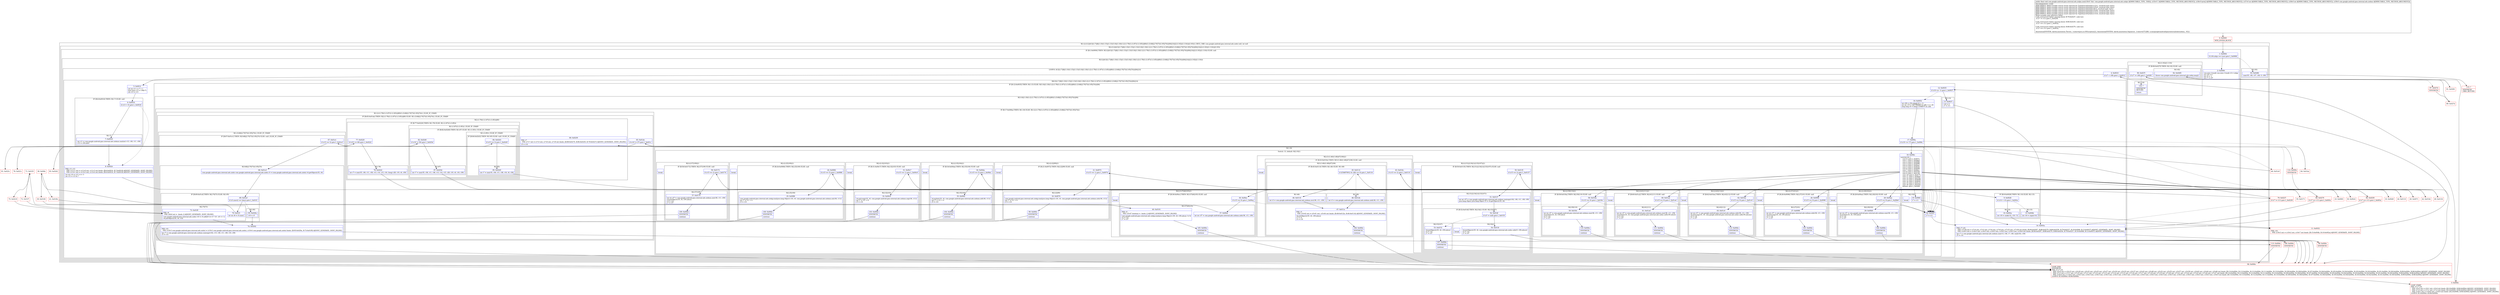 digraph "CFG forcom.google.android.gms.internal.ads.zzdpn.zza(Ljava\/lang\/Object;[BIILcom\/google\/android\/gms\/internal\/ads\/zzdmn;)V" {
subgraph cluster_Region_3406669 {
label = "R(1:(2:(3:2|(6:5|(1:7)|8|(1:10)(1:15)|(1:13)(3:16|(1:18)(1:(2:(1:78)(1:(1:87)(1:(1:85)))|80)(1:(3:68|(2:70|73)(1:95)|74)))|94)|14)|(2:(1:92)|(1:116)))|(1:93))) | DECL_VAR: com.google.android.gms.internal.ads.zzdoi null, int null\l";
node [shape=record,color=blue];
subgraph cluster_Region_1602614570 {
label = "R(2:(3:2|(6:5|(1:7)|8|(1:10)(1:15)|(1:13)(3:16|(1:18)(1:(2:(1:78)(1:(1:87)(1:(1:85)))|80)(1:(3:68|(2:70|73)(1:95)|74)))|94)|14)|(2:(1:92)|(1:116)))|(1:93))";
node [shape=record,color=blue];
subgraph cluster_IfRegion_893728585 {
label = "IF [B:1:0x0004] THEN: R(3:2|(6:5|(1:7)|8|(1:10)(1:15)|(1:13)(3:16|(1:18)(1:(2:(1:78)(1:(1:87)(1:(1:85)))|80)(1:(3:68|(2:70|73)(1:95)|74)))|94)|14)|(2:(1:92)|(1:116))) ELSE: null";
node [shape=record,color=blue];
Node_1 [shape=record,label="{1\:\ 0x0004|if (r34.zzhjx == true) goto L_0x0006\l}"];
subgraph cluster_Region_385611043 {
label = "R(3:2|(6:5|(1:7)|8|(1:10)(1:15)|(1:13)(3:16|(1:18)(1:(2:(1:78)(1:(1:87)(1:(1:85)))|80)(1:(3:68|(2:70|73)(1:95)|74)))|94)|14)|(2:(1:92)|(1:116)))";
node [shape=record,color=blue];
Node_2 [shape=record,label="{2\:\ 0x0006|sun.misc.Unsafe sun.misc.Unsafe r4 = zzhjp\lint r16 = 0\lint r5 = \-1\lint r7 = r37\l}"];
subgraph cluster_LoopRegion_1279011393 {
label = "LOOP:0: (6:5|(1:7)|8|(1:10)(1:15)|(1:13)(3:16|(1:18)(1:(2:(1:78)(1:(1:87)(1:(1:85)))|80)(1:(3:68|(2:70|73)(1:95)|74)))|94)|14)";
node [shape=record,color=blue];
Node_4 [shape=record,label="{4\:\ 0x0010|if (r7 \< r38) goto L_0x0012\l}"];
subgraph cluster_Region_532784880 {
label = "R(6:5|(1:7)|8|(1:10)(1:15)|(1:13)(3:16|(1:18)(1:(2:(1:78)(1:(1:87)(1:(1:85)))|80)(1:(3:68|(2:70|73)(1:95)|74)))|94)|14)";
node [shape=record,color=blue];
Node_5 [shape=record,label="{5\:\ 0x0012|int int r11 = r7 + 1\lbyte byte r13 = r36[r7]\lint r13 = r13\l}"];
subgraph cluster_IfRegion_1562906243 {
label = "IF [B:6:0x0016] THEN: R(1:7) ELSE: null";
node [shape=record,color=blue];
Node_6 [shape=record,label="{6\:\ 0x0016|if (r13 \< 0) goto L_0x0018\l}"];
subgraph cluster_Region_387914576 {
label = "R(1:7)";
node [shape=record,color=blue];
Node_7 [shape=record,label="{7\:\ 0x0018|int r11 = com.google.android.gms.internal.ads.zzdmm.zza((int) r13, r36, r11, r39)\lr13 = r39.zzhcl\l}"];
}
}
Node_8 [shape=record,label="{8\:\ 0x0024|PHI: r11 r13 \l  PHI: (r11v1 int) = (r11v0 int), (r11v3 int) binds: [B:6:0x0016, B:7:0x0018] A[DONT_GENERATE, DONT_INLINE]\l  PHI: (r13v1 int) = (r13v3 int), (r13v4 int) binds: [B:6:0x0016, B:7:0x0018] A[DONT_GENERATE, DONT_INLINE]\l|int int r14 = r13 \>\>\> 3\lint r15 = r13 & 7\l}"];
subgraph cluster_IfRegion_1667583350 {
label = "IF [B:9:0x0028] THEN: R(1:10) ELSE: R(1:15)";
node [shape=record,color=blue];
Node_9 [shape=record,label="{9\:\ 0x0028|if (r14 \> r5) goto L_0x002a\l}"];
subgraph cluster_Region_931121080 {
label = "R(1:10)";
node [shape=record,color=blue];
Node_10 [shape=record,label="{10\:\ 0x002a|int r16 = zzak(r14, r16 \/ 3)\l}"];
}
subgraph cluster_Region_168776379 {
label = "R(1:15)";
node [shape=record,color=blue];
Node_15 [shape=record,label="{15\:\ 0x004b|int r16 = zzgx(r14)\l}"];
}
}
subgraph cluster_IfRegion_1045134574 {
label = "IF [B:12:0x0035] THEN: R(1:13) ELSE: R(3:16|(1:18)(1:(2:(1:78)(1:(1:87)(1:(1:85)))|80)(1:(3:68|(2:70|73)(1:95)|74)))|94)";
node [shape=record,color=blue];
Node_12 [shape=record,label="{12\:\ 0x0035|if (r16 == \-1) goto L_0x0037\l}"];
subgraph cluster_Region_1004936209 {
label = "R(1:13)";
node [shape=record,color=blue];
Node_13 [shape=record,label="{13\:\ 0x0037|r16 = 0\lr7 = r11\l}"];
}
subgraph cluster_Region_1319205654 {
label = "R(3:16|(1:18)(1:(2:(1:78)(1:(1:87)(1:(1:85)))|80)(1:(3:68|(2:70|73)(1:95)|74)))|94)";
node [shape=record,color=blue];
Node_16 [shape=record,label="{16\:\ 0x0052|int r28 = r34.zzhjq[r16 + 1]\lint int r19 = (267386880 & r28) \>\>\> 20\llong long r6 = (long) (1048575 & r28)\l}"];
subgraph cluster_IfRegion_705925699 {
label = "IF [B:17:0x006a] THEN: R(1:18) ELSE: R(1:(2:(1:78)(1:(1:87)(1:(1:85)))|80)(1:(3:68|(2:70|73)(1:95)|74)))";
node [shape=record,color=blue];
Node_17 [shape=record,label="{17\:\ 0x006a|if (r19 \<= 17) goto L_0x006c\l}"];
subgraph cluster_Region_688809531 {
label = "R(1:18)";
node [shape=record,color=blue];
subgraph cluster_SwitchRegion_898125432 {
label = "Switch: 13, default: R(2:19|1)";
node [shape=record,color=blue];
Node_18 [shape=record,label="{18\:\ 0x006c|switch(r19) \{\l    case 0: goto L_0x0071;\l    case 1: goto L_0x0083;\l    case 2: goto L_0x0096;\l    case 3: goto L_0x0096;\l    case 4: goto L_0x00ae;\l    case 5: goto L_0x00c6;\l    case 6: goto L_0x00d9;\l    case 7: goto L_0x00ec;\l    case 8: goto L_0x010d;\l    case 9: goto L_0x0134;\l    case 10: goto L_0x0171;\l    case 11: goto L_0x00ae;\l    case 12: goto L_0x018a;\l    case 13: goto L_0x00d9;\l    case 14: goto L_0x00c6;\l    case 15: goto L_0x01a2;\l    case 16: goto L_0x01be;\l    default: goto L_0x006f;\l\}\l}"];
subgraph cluster_Region_913836484 {
label = "R(2:(2:22|99)|1)";
node [shape=record,color=blue];
subgraph cluster_IfRegion_839015405 {
label = "IF [B:21:0x0072] THEN: R(2:22|99) ELSE: null";
node [shape=record,color=blue];
Node_21 [shape=record,label="{21\:\ 0x0072|if (r15 == 1) goto L_0x0074\l}"];
subgraph cluster_Region_649364870 {
label = "R(2:22|99)";
node [shape=record,color=blue];
Node_22 [shape=record,label="{22\:\ 0x0074|com.google.android.gms.internal.ads.zzdqy.zza((java.lang.Object) r35, r6, com.google.android.gms.internal.ads.zzdmm.zzh(r36, r11))\lint r7 = r11 + 8\lr5 = r14\l}"];
Node_99 [shape=record,label="{99\:\ 0x000e|SYNTHETIC\l|continue\l}"];
}
}
Node_InsnContainer_1185187460 [shape=record,label="{|break\l}"];
}
subgraph cluster_Region_1514610278 {
label = "R(2:(2:25|100)|1)";
node [shape=record,color=blue];
subgraph cluster_IfRegion_1223385642 {
label = "IF [B:24:0x0084] THEN: R(2:25|100) ELSE: null";
node [shape=record,color=blue];
Node_24 [shape=record,label="{24\:\ 0x0084|if (r15 == 5) goto L_0x0086\l}"];
subgraph cluster_Region_1067604365 {
label = "R(2:25|100)";
node [shape=record,color=blue];
Node_25 [shape=record,label="{25\:\ 0x0086|com.google.android.gms.internal.ads.zzdqy.zza((java.lang.Object) r35, r6, com.google.android.gms.internal.ads.zzdmm.zzi(r36, r11))\lint r7 = r11 + 4\lr5 = r14\l}"];
Node_100 [shape=record,label="{100\:\ 0x000e|SYNTHETIC\l|continue\l}"];
}
}
Node_InsnContainer_10650795 [shape=record,label="{|break\l}"];
}
subgraph cluster_Region_1986173778 {
label = "R(2:(2:27|101)|1)";
node [shape=record,color=blue];
subgraph cluster_IfRegion_100426780 {
label = "IF [B:26:0x0096] THEN: R(2:27|101) ELSE: null";
node [shape=record,color=blue];
Node_26 [shape=record,label="{26\:\ 0x0096|if (r15 == 0) goto L_0x0098\l}"];
subgraph cluster_Region_1140568091 {
label = "R(2:27|101)";
node [shape=record,color=blue];
Node_27 [shape=record,label="{27\:\ 0x0098|int int r37 = com.google.android.gms.internal.ads.zzdmm.zzb(r36, r11, r39)\lr4.putLong(r35, r6, r39.zzhcm)\lr5 = r14\lr7 = r37\l}"];
Node_101 [shape=record,label="{101\:\ 0x000e|SYNTHETIC\l|continue\l}"];
}
}
Node_InsnContainer_336638908 [shape=record,label="{|break\l}"];
}
subgraph cluster_Region_1984310134 {
label = "R(2:(2:29|102)|1)";
node [shape=record,color=blue];
subgraph cluster_IfRegion_415055414 {
label = "IF [B:28:0x00ae] THEN: R(2:29|102) ELSE: null";
node [shape=record,color=blue];
Node_28 [shape=record,label="{28\:\ 0x00ae|if (r15 == 0) goto L_0x00b0\l}"];
subgraph cluster_Region_291707406 {
label = "R(2:29|102)";
node [shape=record,color=blue];
Node_29 [shape=record,label="{29\:\ 0x00b0|int int r37 = com.google.android.gms.internal.ads.zzdmm.zza(r36, r11, r39)\lr4.putInt(r35, r6, r39.zzhcl)\lr5 = r14\lr7 = r37\l}"];
Node_102 [shape=record,label="{102\:\ 0x000e|SYNTHETIC\l|continue\l}"];
}
}
Node_InsnContainer_1658154697 [shape=record,label="{|break\l}"];
}
subgraph cluster_Region_9421258 {
label = "R(2:(2:32|103)|1)";
node [shape=record,color=blue];
subgraph cluster_IfRegion_952157183 {
label = "IF [B:31:0x00c7] THEN: R(2:32|103) ELSE: null";
node [shape=record,color=blue];
Node_31 [shape=record,label="{31\:\ 0x00c7|if (r15 == 1) goto L_0x00c9\l}"];
subgraph cluster_Region_1406531960 {
label = "R(2:32|103)";
node [shape=record,color=blue];
Node_32 [shape=record,label="{32\:\ 0x00c9|r4.putLong(r35, r6, com.google.android.gms.internal.ads.zzdmm.zzg(r36, r11))\lint r7 = r11 + 8\lr5 = r14\l}"];
Node_103 [shape=record,label="{103\:\ 0x000e|SYNTHETIC\l|continue\l}"];
}
}
Node_InsnContainer_294854452 [shape=record,label="{|break\l}"];
}
subgraph cluster_Region_1447660523 {
label = "R(2:(2:35|104)|1)";
node [shape=record,color=blue];
subgraph cluster_IfRegion_732499199 {
label = "IF [B:34:0x00da] THEN: R(2:35|104) ELSE: null";
node [shape=record,color=blue];
Node_34 [shape=record,label="{34\:\ 0x00da|if (r15 == 5) goto L_0x00dc\l}"];
subgraph cluster_Region_441343180 {
label = "R(2:35|104)";
node [shape=record,color=blue];
Node_35 [shape=record,label="{35\:\ 0x00dc|r4.putInt(r35, r6, com.google.android.gms.internal.ads.zzdmm.zzf(r36, r11))\lint r7 = r11 + 4\lr5 = r14\l}"];
Node_104 [shape=record,label="{104\:\ 0x000e|SYNTHETIC\l|continue\l}"];
}
}
Node_InsnContainer_530777293 [shape=record,label="{|break\l}"];
}
subgraph cluster_Region_1633425250 {
label = "R(2:(3:37|40|105)|1)";
node [shape=record,color=blue];
subgraph cluster_IfRegion_1293107474 {
label = "IF [B:36:0x00ec] THEN: R(3:37|40|105) ELSE: null";
node [shape=record,color=blue];
Node_36 [shape=record,label="{36\:\ 0x00ec|if (r15 == 0) goto L_0x00ee\l}"];
subgraph cluster_Region_249450718 {
label = "R(3:37|40|105)";
node [shape=record,color=blue];
Node_37 [shape=record,label="{37\:\ 0x00ee|int int r37 = com.google.android.gms.internal.ads.zzdmm.zzb(r36, r11, r39)\l}"];
Node_40 [shape=record,label="{40\:\ 0x0101|PHI: r5 \l  PHI: (r5v47 boolean) =  binds: [] A[DONT_GENERATE, DONT_INLINE]\l|com.google.android.gms.internal.ads.zzdqy.zza((java.lang.Object) r35, r6, r39.zzhcm != 0)\lr5 = r14\lr7 = r37\l}"];
Node_105 [shape=record,label="{105\:\ 0x000e|SYNTHETIC\l|continue\l}"];
}
}
Node_InsnContainer_1749012162 [shape=record,label="{|break\l}"];
}
subgraph cluster_Region_1915946749 {
label = "R(2:(3:(1:46)(1:48)|47|106)|1)";
node [shape=record,color=blue];
subgraph cluster_IfRegion_1009687048 {
label = "IF [B:43:0x010e] THEN: R(3:(1:46)(1:48)|47|106) ELSE: null";
node [shape=record,color=blue];
Node_43 [shape=record,label="{43\:\ 0x010e|if (r15 == 2) goto L_0x0110\l}"];
subgraph cluster_Region_78335222 {
label = "R(3:(1:46)(1:48)|47|106)";
node [shape=record,color=blue];
subgraph cluster_IfRegion_221399393 {
label = "IF [B:45:0x0114] THEN: R(1:46) ELSE: R(1:48)";
node [shape=record,color=blue];
Node_45 [shape=record,label="{45\:\ 0x0114|if ((536870912 & r28) == 0) goto L_0x0116\l}"];
subgraph cluster_Region_1773298747 {
label = "R(1:46)";
node [shape=record,color=blue];
Node_46 [shape=record,label="{46\:\ 0x0116|int r5 = com.google.android.gms.internal.ads.zzdmm.zzc(r36, r11, r39)\l}"];
}
subgraph cluster_Region_1156658542 {
label = "R(1:48)";
node [shape=record,color=blue];
Node_48 [shape=record,label="{48\:\ 0x012b|int r5 = com.google.android.gms.internal.ads.zzdmm.zzd(r36, r11, r39)\l}"];
}
}
Node_47 [shape=record,label="{47\:\ 0x011e|PHI: r5 \l  PHI: (r5v42 int) = (r5v41 int), (r5v44 int) binds: [B:48:0x012b, B:46:0x0116] A[DONT_GENERATE, DONT_INLINE]\l|r4.putObject(r35, r6, r39.zzhcn)\lr7 = r5\lr5 = r14\l}"];
Node_106 [shape=record,label="{106\:\ 0x000e|SYNTHETIC\l|continue\l}"];
}
}
Node_InsnContainer_1974591770 [shape=record,label="{|break\l}"];
}
subgraph cluster_Region_1960251337 {
label = "R(2:(2:51|(2:54|1)(2:53|107))|1)";
node [shape=record,color=blue];
subgraph cluster_IfRegion_47147337 {
label = "IF [B:50:0x0135] THEN: R(2:51|(2:54|1)(2:53|107)) ELSE: null";
node [shape=record,color=blue];
Node_50 [shape=record,label="{50\:\ 0x0135|if (r15 == 2) goto L_0x0137\l}"];
subgraph cluster_Region_219251975 {
label = "R(2:51|(2:54|1)(2:53|107))";
node [shape=record,color=blue];
Node_51 [shape=record,label="{51\:\ 0x0137|int int r37 = com.google.android.gms.internal.ads.zzdmm.zza(zzgr(r16), r36, r11, r38, r39)\ljava.lang.Object java.lang.Object r5 = r4.getObject(r35, r6)\l}"];
subgraph cluster_IfRegion_24689479 {
label = "IF [B:52:0x014f] THEN: R(2:54|1) ELSE: R(2:53|107)";
node [shape=record,color=blue];
Node_52 [shape=record,label="{52\:\ 0x014f|if (r5 != null) goto L_0x015f\l}"];
subgraph cluster_Region_1903408100 {
label = "R(2:54|1)";
node [shape=record,color=blue];
Node_54 [shape=record,label="{54\:\ 0x015f|r4.putObject(r35, r6, com.google.android.gms.internal.ads.zzdoc.zzb(r5, r39.zzhcn))\lr5 = r14\lr7 = r37\l}"];
Node_InsnContainer_1644725839 [shape=record,label="{|break\l}"];
}
subgraph cluster_Region_431175994 {
label = "R(2:53|107)";
node [shape=record,color=blue];
Node_53 [shape=record,label="{53\:\ 0x0151|r4.putObject(r35, r6, r39.zzhcn)\lr5 = r14\lr7 = r37\l}"];
Node_107 [shape=record,label="{107\:\ 0x000e|SYNTHETIC\l|continue\l}"];
}
}
}
}
Node_InsnContainer_149315613 [shape=record,label="{|break\l}"];
}
subgraph cluster_Region_1923479850 {
label = "R(2:(2:57|109)|1)";
node [shape=record,color=blue];
subgraph cluster_IfRegion_1642218267 {
label = "IF [B:56:0x0172] THEN: R(2:57|109) ELSE: null";
node [shape=record,color=blue];
Node_56 [shape=record,label="{56\:\ 0x0172|if (r15 == 2) goto L_0x0174\l}"];
subgraph cluster_Region_1201740294 {
label = "R(2:57|109)";
node [shape=record,color=blue];
Node_57 [shape=record,label="{57\:\ 0x0174|int int r37 = com.google.android.gms.internal.ads.zzdmm.zze(r36, r11, r39)\lr4.putObject(r35, r6, r39.zzhcn)\lr5 = r14\lr7 = r37\l}"];
Node_109 [shape=record,label="{109\:\ 0x000e|SYNTHETIC\l|continue\l}"];
}
}
Node_InsnContainer_1044388336 [shape=record,label="{|break\l}"];
}
subgraph cluster_Region_408738441 {
label = "R(2:(2:59|110)|1)";
node [shape=record,color=blue];
subgraph cluster_IfRegion_917407204 {
label = "IF [B:58:0x018a] THEN: R(2:59|110) ELSE: null";
node [shape=record,color=blue];
Node_58 [shape=record,label="{58\:\ 0x018a|if (r15 == 0) goto L_0x018c\l}"];
subgraph cluster_Region_1184470600 {
label = "R(2:59|110)";
node [shape=record,color=blue];
Node_59 [shape=record,label="{59\:\ 0x018c|int int r37 = com.google.android.gms.internal.ads.zzdmm.zza(r36, r11, r39)\lr4.putInt(r35, r6, r39.zzhcl)\lr5 = r14\lr7 = r37\l}"];
Node_110 [shape=record,label="{110\:\ 0x000e|SYNTHETIC\l|continue\l}"];
}
}
Node_InsnContainer_587314967 [shape=record,label="{|break\l}"];
}
subgraph cluster_Region_2117101300 {
label = "R(2:(2:61|111)|1)";
node [shape=record,color=blue];
subgraph cluster_IfRegion_2123933667 {
label = "IF [B:60:0x01a2] THEN: R(2:61|111) ELSE: null";
node [shape=record,color=blue];
Node_60 [shape=record,label="{60\:\ 0x01a2|if (r15 == 0) goto L_0x01a4\l}"];
subgraph cluster_Region_706339308 {
label = "R(2:61|111)";
node [shape=record,color=blue];
Node_61 [shape=record,label="{61\:\ 0x01a4|int int r37 = com.google.android.gms.internal.ads.zzdmm.zza(r36, r11, r39)\lr4.putInt(r35, r6, com.google.android.gms.internal.ads.zzdnc.zzft(r39.zzhcl))\lr5 = r14\lr7 = r37\l}"];
Node_111 [shape=record,label="{111\:\ 0x000e|SYNTHETIC\l|continue\l}"];
}
}
Node_InsnContainer_1082224475 [shape=record,label="{|break\l}"];
}
subgraph cluster_Region_1056402768 {
label = "R(2:(2:63|112)|1)";
node [shape=record,color=blue];
subgraph cluster_IfRegion_132389976 {
label = "IF [B:62:0x01be] THEN: R(2:63|112) ELSE: null";
node [shape=record,color=blue];
Node_62 [shape=record,label="{62\:\ 0x01be|if (r15 == 0) goto L_0x01c0\l}"];
subgraph cluster_Region_711161724 {
label = "R(2:63|112)";
node [shape=record,color=blue];
Node_63 [shape=record,label="{63\:\ 0x01c0|int int r37 = com.google.android.gms.internal.ads.zzdmm.zzb(r36, r11, r39)\lr4.putLong(r35, r6, com.google.android.gms.internal.ads.zzdnc.zzfi(r39.zzhcm))\lr5 = r14\lr7 = r37\l}"];
Node_112 [shape=record,label="{112\:\ 0x000e|SYNTHETIC\l|continue\l}"];
}
}
Node_InsnContainer_283171990 [shape=record,label="{|break\l}"];
}
subgraph cluster_Region_1319509670 {
label = "R(2:19|1)";
node [shape=record,color=blue];
Node_19 [shape=record,label="{19\:\ 0x006f|r7 = r11\l}"];
Node_InsnContainer_1838813112 [shape=record,label="{|break\l}"];
}
}
}
subgraph cluster_Region_648699623 {
label = "R(1:(2:(1:78)(1:(1:87)(1:(1:85)))|80)(1:(3:68|(2:70|73)(1:95)|74))) | ELSE_IF_CHAIN\l";
node [shape=record,color=blue];
subgraph cluster_IfRegion_1910328886 {
label = "IF [B:65:0x01de] THEN: R(2:(1:78)(1:(1:87)(1:(1:85)))|80) ELSE: R(1:(3:68|(2:70|73)(1:95)|74)) | ELSE_IF_CHAIN\l";
node [shape=record,color=blue];
Node_65 [shape=record,label="{65\:\ 0x01de|if (r19 != 27) goto L_0x021c\l}"];
subgraph cluster_Region_743613403 {
label = "R(2:(1:78)(1:(1:87)(1:(1:85)))|80)";
node [shape=record,color=blue];
subgraph cluster_IfRegion_1849391149 {
label = "IF [B:77:0x0220] THEN: R(1:78) ELSE: R(1:(1:87)(1:(1:85)))";
node [shape=record,color=blue];
Node_77 [shape=record,label="{77\:\ 0x0220|if (r19 \<= 49) goto L_0x0222\l}"];
subgraph cluster_Region_1168961607 {
label = "R(1:78)";
node [shape=record,color=blue];
Node_78 [shape=record,label="{78\:\ 0x0222|int r7 = zza(r35, r36, r11, r38, r13, r14, r15, r16, (long) r28, r19, r6, r39)\l}"];
}
subgraph cluster_Region_598878863 {
label = "R(1:(1:87)(1:(1:85))) | ELSE_IF_CHAIN\l";
node [shape=record,color=blue];
subgraph cluster_IfRegion_1477209635 {
label = "IF [B:82:0x0240] THEN: R(1:87) ELSE: R(1:(1:85)) | ELSE_IF_CHAIN\l";
node [shape=record,color=blue];
Node_82 [shape=record,label="{82\:\ 0x0240|if (r19 != 50) goto L_0x025d\l}"];
subgraph cluster_Region_212315469 {
label = "R(1:87)";
node [shape=record,color=blue];
Node_87 [shape=record,label="{87\:\ 0x025d|int r7 = zza(r35, r36, r11, r38, r13, r14, r15, r28, r19, r6, r16, r39)\l}"];
}
subgraph cluster_Region_891311619 {
label = "R(1:(1:85)) | ELSE_IF_CHAIN\l";
node [shape=record,color=blue];
subgraph cluster_IfRegion_1953332516 {
label = "IF [B:84:0x0243] THEN: R(1:85) ELSE: null | ELSE_IF_CHAIN\l";
node [shape=record,color=blue];
Node_84 [shape=record,label="{84\:\ 0x0243|if (r15 == 2) goto L_0x0245\l}"];
subgraph cluster_Region_1777212475 {
label = "R(1:85)";
node [shape=record,color=blue];
Node_85 [shape=record,label="{85\:\ 0x0245|int r7 = zza(r35, r36, r11, r38, r16, r6, r39)\l}"];
}
}
}
}
}
}
Node_80 [shape=record,label="{80\:\ 0x0239|PHI: r7 \l  PHI: (r7v7 int) = (r7v5 int), (r7v6 int), (r7v8 int) binds: [B:88:0x0279, B:86:0x0259, B:79:0x0237] A[DONT_GENERATE, DONT_INLINE]\l|r5 = r14\l}"];
}
subgraph cluster_Region_150632656 {
label = "R(1:(3:68|(2:70|73)(1:95)|74)) | ELSE_IF_CHAIN\l";
node [shape=record,color=blue];
subgraph cluster_IfRegion_917395432 {
label = "IF [B:67:0x01e1] THEN: R(3:68|(2:70|73)(1:95)|74) ELSE: null | ELSE_IF_CHAIN\l";
node [shape=record,color=blue];
Node_67 [shape=record,label="{67\:\ 0x01e1|if (r15 == 2) goto L_0x01e3\l}"];
subgraph cluster_Region_1700604188 {
label = "R(3:68|(2:70|73)(1:95)|74)";
node [shape=record,color=blue];
Node_68 [shape=record,label="{68\:\ 0x01e3|com.google.android.gms.internal.ads.zzdoi com.google.android.gms.internal.ads.zzdoi r5 = (com.google.android.gms.internal.ads.zzdoi) r4.getObject(r35, r6)\l}"];
subgraph cluster_IfRegion_796922068 {
label = "IF [B:69:0x01ef] THEN: R(2:70|73) ELSE: R(1:95)";
node [shape=record,color=blue];
Node_69 [shape=record,label="{69\:\ 0x01ef|if (r5.zzavi() == false) goto L_0x01f1\l}"];
subgraph cluster_Region_1878841385 {
label = "R(2:70|73)";
node [shape=record,color=blue];
Node_70 [shape=record,label="{70\:\ 0x01f1|int int r8 = r5.size()\l}"];
Node_73 [shape=record,label="{73\:\ 0x01f9|PHI: r8 \l  PHI: (r8v6 int) =  binds: [] A[DONT_GENERATE, DONT_INLINE]\l|com.google.android.gms.internal.ads.zzdoi r10 = r5.zzfl(r8 == 0 ? 10 : r8 \<\< 1)\lr4.putObject(r35, r6, r10)\l}"];
}
subgraph cluster_Region_884426732 {
label = "R(1:95)";
node [shape=record,color=blue];
Node_95 [shape=record,label="{95\:\ 0x029a|r10 = r5\l}"];
}
}
Node_74 [shape=record,label="{74\:\ 0x0202|PHI: r10 \l  PHI: (r10v3 com.google.android.gms.internal.ads.zzdoi) = (r10v2 com.google.android.gms.internal.ads.zzdoi), (r10v4 com.google.android.gms.internal.ads.zzdoi) binds: [B:95:0x029a, B:73:0x01f9] A[DONT_GENERATE, DONT_INLINE]\l|int r7 = com.google.android.gms.internal.ads.zzdmm.zza(zzgr(r16), r13, r36, r11, r38, r10, r39)\lr5 = r14\l}"];
}
}
}
}
}
}
Node_94 [shape=record,label="{94\:\ 0x0297|r7 = r11\l}"];
}
}
Node_14 [shape=record,label="{14\:\ 0x003a|PHI: r7 r16 \l  PHI: (r7v26 int) = (r7v4 int), (r7v5 int), (r7v6 int), (r7v8 int), (r7v25 int), (r7v28 int) binds: [B:94:0x0297, B:88:0x0279, B:86:0x0259, B:79:0x0237, B:19:0x006f, B:13:0x0037] A[DONT_GENERATE, DONT_INLINE]\l  PHI: (r16v5 int) = (r16v3 int), (r16v3 int), (r16v3 int), (r16v3 int), (r16v3 int), (r16v6 int) binds: [B:94:0x0297, B:88:0x0279, B:86:0x0259, B:79:0x0237, B:19:0x006f, B:13:0x0037] A[DONT_GENERATE, DONT_INLINE]\l|int r7 = com.google.android.gms.internal.ads.zzdmm.zza(r13, r36, r7, r38, zzal(r35), r39)\lr5 = r14\l}"];
}
}
subgraph cluster_Region_2094219854 {
label = "R(2:(1:92)|(1:116))";
node [shape=record,color=blue];
subgraph cluster_IfRegion_1582883600 {
label = "IF [B:90:0x027f] THEN: R(1:92) ELSE: null";
node [shape=record,color=blue];
Node_90 [shape=record,label="{90\:\ 0x027f|if (r7 != r38) goto L_0x0281\l}"];
subgraph cluster_Region_1309145353 {
label = "R(1:92)";
node [shape=record,color=blue];
Node_92 [shape=record,label="{92\:\ 0x0285|throw com.google.android.gms.internal.ads.zzdoj.zzayj()\l}"];
}
}
subgraph cluster_Region_2040540804 {
label = "R(1:116)";
node [shape=record,color=blue];
Node_116 [shape=record,label="{116\:\ ?|SYNTHETIC\lRETURN\l|return\l}"];
}
}
}
}
subgraph cluster_Region_575137176 {
label = "R(1:93)";
node [shape=record,color=blue];
Node_93 [shape=record,label="{93\:\ 0x0286|zza(r35, r36, r37, r38, 0, r39)\l}"];
}
}
}
Node_0 [shape=record,color=red,label="{0\:\ 0x0000|MTH_ENTER_BLOCK\l}"];
Node_3 [shape=record,color=red,label="{3\:\ 0x000e|LOOP_START\lPHI: r5 r7 r16 \l  PHI: (r5v2 int) = (r5v1 int), (r5v4 int) binds: [B:2:0x0006, B:96:0x000e] A[DONT_GENERATE, DONT_INLINE]\l  PHI: (r7v2 int) = (r7v1 int), (r7v3 int) binds: [B:2:0x0006, B:96:0x000e] A[DONT_GENERATE, DONT_INLINE]\l  PHI: (r16v1 int) = (r16v0 int), (r16v4 int) binds: [B:2:0x0006, B:96:0x000e] A[DONT_GENERATE, DONT_INLINE]\lLOOP:0: B:3:0x000e\-\>B:96:0x000e\l}"];
Node_11 [shape=record,color=red,label="{11\:\ 0x0032|PHI: r16 \l  PHI: (r16v3 int) = (r16v2 int), (r16v7 int) binds: [B:15:0x004b, B:10:0x002a] A[DONT_GENERATE, DONT_INLINE]\l}"];
Node_20 [shape=record,color=red,label="{20\:\ 0x0071}"];
Node_23 [shape=record,color=red,label="{23\:\ 0x0083}"];
Node_30 [shape=record,color=red,label="{30\:\ 0x00c6}"];
Node_33 [shape=record,color=red,label="{33\:\ 0x00d9}"];
Node_38 [shape=record,color=red,label="{38\:\ 0x00fe}"];
Node_39 [shape=record,color=red,label="{39\:\ 0x0100}"];
Node_41 [shape=record,color=red,label="{41\:\ 0x010b}"];
Node_42 [shape=record,color=red,label="{42\:\ 0x010d}"];
Node_44 [shape=record,color=red,label="{44\:\ 0x0110}"];
Node_49 [shape=record,color=red,label="{49\:\ 0x0134}"];
Node_55 [shape=record,color=red,label="{55\:\ 0x0171}"];
Node_64 [shape=record,color=red,label="{64\:\ 0x01da}"];
Node_66 [shape=record,color=red,label="{66\:\ 0x01e0}"];
Node_71 [shape=record,color=red,label="{71\:\ 0x01f5}"];
Node_72 [shape=record,color=red,label="{72\:\ 0x01f7}"];
Node_75 [shape=record,color=red,label="{75\:\ 0x0219}"];
Node_76 [shape=record,color=red,label="{76\:\ 0x021c}"];
Node_79 [shape=record,color=red,label="{79\:\ 0x0237|if (r7 != r11) goto L_0x0239\l}"];
Node_81 [shape=record,color=red,label="{81\:\ 0x023c}"];
Node_83 [shape=record,color=red,label="{83\:\ 0x0242}"];
Node_86 [shape=record,color=red,label="{86\:\ 0x0259|if (r7 == r11) goto L_0x003a\l}"];
Node_88 [shape=record,color=red,label="{88\:\ 0x0279|if (r7 == r11) goto L_0x003a\l}"];
Node_89 [shape=record,color=red,label="{89\:\ 0x027d}"];
Node_91 [shape=record,color=red,label="{91\:\ 0x0281}"];
Node_96 [shape=record,color=red,label="{96\:\ 0x000e|LOOP_END\lSYNTHETIC\lPHI: r5 r7 r16 \l  PHI: (r5v4 int) = (r5v15 int), (r5v20 int), (r5v22 int), (r5v25 int), (r5v27 int), (r5v30 int), (r5v35 int), (r5v37 int), (r5v43 int), (r5v48 int), (r5v52 int), (r5v55 int), (r5v57 int), (r5v59 int), (r5v62 int), (r5v64 int), (r5v66 int) binds: [B:114:0x000e, B:113:0x000e, B:112:0x000e, B:111:0x000e, B:110:0x000e, B:109:0x000e, B:108:0x000e, B:107:0x000e, B:106:0x000e, B:105:0x000e, B:104:0x000e, B:103:0x000e, B:102:0x000e, B:101:0x000e, B:100:0x000e, B:99:0x000e, B:98:0x000e] A[DONT_GENERATE, DONT_INLINE]\l  PHI: (r7v3 int) = (r7v7 int), (r7v10 int), (r7v11 int), (r7v12 int), (r7v13 int), (r7v14 int), (r7v15 int), (r7v16 int), (r7v17 int), (r7v18 int), (r7v19 int), (r7v20 int), (r7v21 int), (r7v22 int), (r7v23 int), (r7v24 int), (r7v27 int) binds: [B:114:0x000e, B:113:0x000e, B:112:0x000e, B:111:0x000e, B:110:0x000e, B:109:0x000e, B:108:0x000e, B:107:0x000e, B:106:0x000e, B:105:0x000e, B:104:0x000e, B:103:0x000e, B:102:0x000e, B:101:0x000e, B:100:0x000e, B:99:0x000e, B:98:0x000e] A[DONT_GENERATE, DONT_INLINE]\l  PHI: (r16v4 int) = (r16v3 int), (r16v3 int), (r16v3 int), (r16v3 int), (r16v3 int), (r16v3 int), (r16v3 int), (r16v3 int), (r16v3 int), (r16v3 int), (r16v3 int), (r16v3 int), (r16v3 int), (r16v3 int), (r16v3 int), (r16v3 int), (r16v5 int) binds: [B:114:0x000e, B:113:0x000e, B:112:0x000e, B:111:0x000e, B:110:0x000e, B:109:0x000e, B:108:0x000e, B:107:0x000e, B:106:0x000e, B:105:0x000e, B:104:0x000e, B:103:0x000e, B:102:0x000e, B:101:0x000e, B:100:0x000e, B:99:0x000e, B:98:0x000e] A[DONT_GENERATE, DONT_INLINE]\lLOOP:0: B:3:0x000e\-\>B:96:0x000e\l}"];
Node_97 [shape=record,color=red,label="{97\:\ 0x027d|SYNTHETIC\l}"];
Node_98 [shape=record,color=red,label="{98\:\ 0x000e|SYNTHETIC\l}"];
Node_108 [shape=record,color=red,label="{108\:\ 0x000e|SYNTHETIC\l}"];
Node_113 [shape=record,color=red,label="{113\:\ 0x000e|SYNTHETIC\l}"];
Node_114 [shape=record,color=red,label="{114\:\ 0x000e|SYNTHETIC\l}"];
Node_115 [shape=record,color=red,label="{115\:\ ?|SYNTHETIC\lORIG_RETURN\l}"];
MethodNode[shape=record,label="{public final void com.google.android.gms.internal.ads.zzdpn.zza((r34v0 'this' com.google.android.gms.internal.ads.zzdpn A[IMMUTABLE_TYPE, THIS]), (r35v0 T A[IMMUTABLE_TYPE, METHOD_ARGUMENT]), (r36v0 byte[] A[IMMUTABLE_TYPE, METHOD_ARGUMENT]), (r37v0 int A[IMMUTABLE_TYPE, METHOD_ARGUMENT]), (r38v0 int A[IMMUTABLE_TYPE, METHOD_ARGUMENT]), (r39v0 com.google.android.gms.internal.ads.zzdmn A[IMMUTABLE_TYPE, METHOD_ARGUMENT]))  | INCONSISTENT_CODE\lJADX DEBUG: Multi\-variable search result rejected for TypeSearchVarInfo\{r13v1, resolved type: byte\}\lJADX DEBUG: Multi\-variable search result rejected for TypeSearchVarInfo\{r25v0, resolved type: byte\}\lJADX DEBUG: Multi\-variable search result rejected for TypeSearchVarInfo\{r6v3, resolved type: byte\}\lJADX DEBUG: Multi\-variable search result rejected for TypeSearchVarInfo\{r5v65, resolved type: byte\}\lJADX DEBUG: Multi\-variable search result rejected for TypeSearchVarInfo\{r13v3, resolved type: byte\}\lJADX DEBUG: Multi\-variable search result rejected for TypeSearchVarInfo\{r13v4, resolved type: byte\}\lMulti\-variable type inference failed\lCode restructure failed: missing block: B:79:0x0237, code lost:\l    if (r7 != r11) goto L_0x0239;\l\lCode restructure failed: missing block: B:86:0x0259, code lost:\l    if (r7 == r11) goto L_0x003a;\l\lCode restructure failed: missing block: B:88:0x0279, code lost:\l    if (r7 == r11) goto L_0x003a;\l\lAnnotation[SYSTEM, dalvik.annotation.Throws, \{value=[java.io.IOException]\}], Annotation[SYSTEM, dalvik.annotation.Signature, \{value=[(TT;[BII, Lcom\/google\/android\/gms\/internal\/ads\/zzdmn;, )V]\}]\l}"];
MethodNode -> Node_0;
Node_1 -> Node_2;
Node_1 -> Node_93[style=dashed];
Node_2 -> Node_3;
Node_4 -> Node_5;
Node_4 -> Node_97[style=dashed];
Node_5 -> Node_6;
Node_6 -> Node_7;
Node_6 -> Node_8[style=dashed];
Node_7 -> Node_8;
Node_8 -> Node_9;
Node_9 -> Node_10;
Node_9 -> Node_15[style=dashed];
Node_10 -> Node_11;
Node_15 -> Node_11;
Node_12 -> Node_13;
Node_12 -> Node_16[style=dashed];
Node_13 -> Node_14;
Node_16 -> Node_17;
Node_17 -> Node_18;
Node_17 -> Node_64[style=dashed];
Node_18 -> Node_19;
Node_18 -> Node_20;
Node_18 -> Node_23;
Node_18 -> Node_26;
Node_18 -> Node_28;
Node_18 -> Node_30;
Node_18 -> Node_33;
Node_18 -> Node_36;
Node_18 -> Node_42;
Node_18 -> Node_49;
Node_18 -> Node_55;
Node_18 -> Node_58;
Node_18 -> Node_60;
Node_18 -> Node_62;
Node_21 -> Node_22;
Node_21 -> Node_94[style=dashed];
Node_22 -> Node_99;
Node_99 -> Node_96;
Node_24 -> Node_25;
Node_24 -> Node_94[style=dashed];
Node_25 -> Node_100;
Node_100 -> Node_96;
Node_26 -> Node_27;
Node_26 -> Node_94[style=dashed];
Node_27 -> Node_101;
Node_101 -> Node_96;
Node_28 -> Node_29;
Node_28 -> Node_94[style=dashed];
Node_29 -> Node_102;
Node_102 -> Node_96;
Node_31 -> Node_32;
Node_31 -> Node_94[style=dashed];
Node_32 -> Node_103;
Node_103 -> Node_96;
Node_34 -> Node_35;
Node_34 -> Node_94[style=dashed];
Node_35 -> Node_104;
Node_104 -> Node_96;
Node_36 -> Node_37;
Node_36 -> Node_94[style=dashed];
Node_37 -> Node_38;
Node_40 -> Node_105;
Node_105 -> Node_96;
Node_43 -> Node_44;
Node_43 -> Node_94[style=dashed];
Node_45 -> Node_46;
Node_45 -> Node_48[style=dashed];
Node_46 -> Node_47;
Node_48 -> Node_47;
Node_47 -> Node_106;
Node_106 -> Node_96;
Node_50 -> Node_51;
Node_50 -> Node_94[style=dashed];
Node_51 -> Node_52;
Node_52 -> Node_53[style=dashed];
Node_52 -> Node_54;
Node_54 -> Node_108;
Node_53 -> Node_107;
Node_107 -> Node_96;
Node_56 -> Node_57;
Node_56 -> Node_94[style=dashed];
Node_57 -> Node_109;
Node_109 -> Node_96;
Node_58 -> Node_59;
Node_58 -> Node_94[style=dashed];
Node_59 -> Node_110;
Node_110 -> Node_96;
Node_60 -> Node_61;
Node_60 -> Node_94[style=dashed];
Node_61 -> Node_111;
Node_111 -> Node_96;
Node_62 -> Node_63;
Node_62 -> Node_94[style=dashed];
Node_63 -> Node_112;
Node_112 -> Node_96;
Node_19 -> Node_14;
Node_65 -> Node_66[style=dashed];
Node_65 -> Node_76;
Node_77 -> Node_78;
Node_77 -> Node_81[style=dashed];
Node_78 -> Node_79;
Node_82 -> Node_83[style=dashed];
Node_82 -> Node_87;
Node_87 -> Node_88;
Node_84 -> Node_85;
Node_84 -> Node_94[style=dashed];
Node_85 -> Node_86;
Node_80 -> Node_114;
Node_67 -> Node_68;
Node_67 -> Node_94[style=dashed];
Node_68 -> Node_69;
Node_69 -> Node_70;
Node_69 -> Node_95[style=dashed];
Node_70 -> Node_71;
Node_73 -> Node_74;
Node_95 -> Node_74;
Node_74 -> Node_113;
Node_94 -> Node_14;
Node_14 -> Node_98;
Node_90 -> Node_91;
Node_90 -> Node_116[style=dashed];
Node_93 -> Node_115;
Node_0 -> Node_1;
Node_3 -> Node_4;
Node_11 -> Node_12;
Node_20 -> Node_21;
Node_23 -> Node_24;
Node_30 -> Node_31;
Node_33 -> Node_34;
Node_38 -> Node_39;
Node_38 -> Node_41;
Node_39 -> Node_40;
Node_41 -> Node_40;
Node_42 -> Node_43;
Node_44 -> Node_45;
Node_49 -> Node_50;
Node_55 -> Node_56;
Node_64 -> Node_65;
Node_66 -> Node_67;
Node_71 -> Node_72;
Node_71 -> Node_75;
Node_72 -> Node_73;
Node_75 -> Node_73;
Node_76 -> Node_77;
Node_79 -> Node_14[style=dashed];
Node_79 -> Node_80;
Node_81 -> Node_82;
Node_83 -> Node_84;
Node_86 -> Node_80[style=dashed];
Node_86 -> Node_14;
Node_88 -> Node_80[style=dashed];
Node_88 -> Node_14;
Node_89 -> Node_90;
Node_91 -> Node_92;
Node_96 -> Node_3;
Node_97 -> Node_89;
Node_98 -> Node_96;
Node_108 -> Node_96;
Node_113 -> Node_96;
Node_114 -> Node_96;
}

